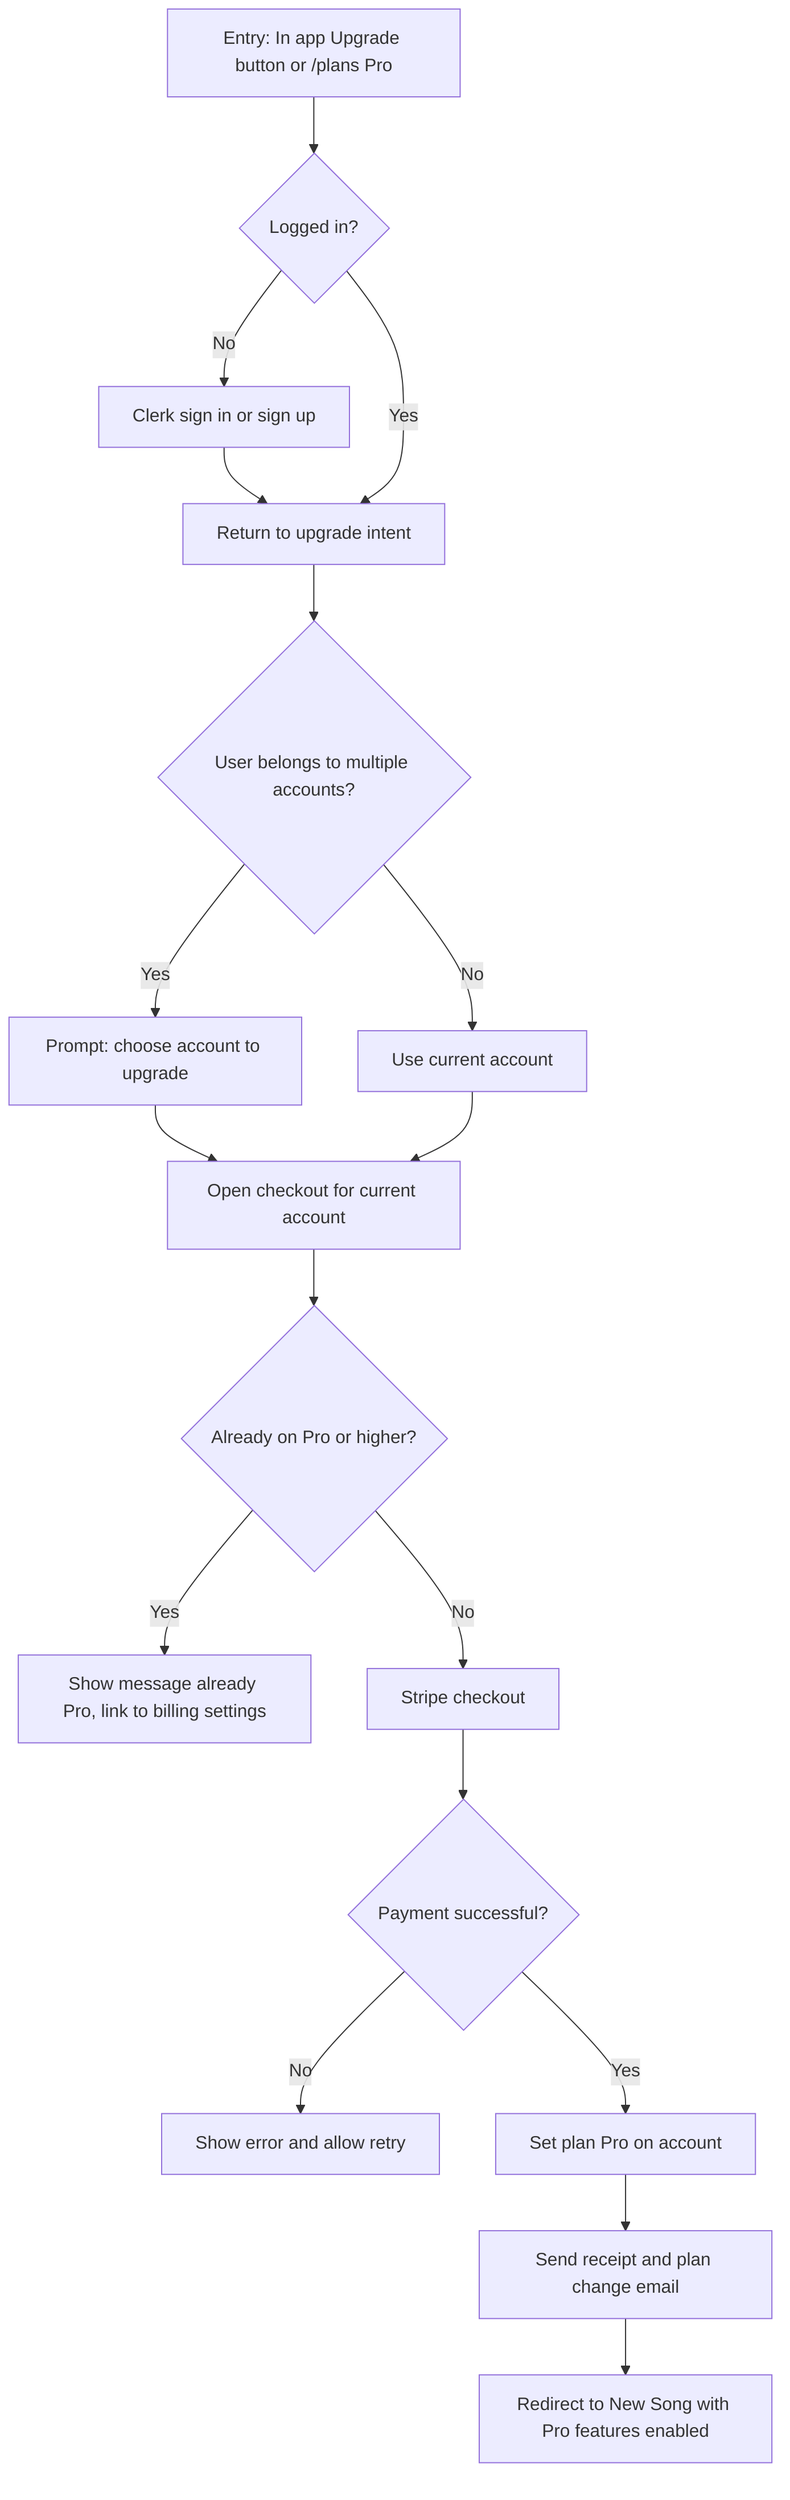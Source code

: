 flowchart TD
  A[Entry: In app Upgrade button or /plans Pro] --> B{Logged in?}
  B -- No --> C[Clerk sign in or sign up]
  C --> D[Return to upgrade intent]

  B -- Yes --> D[Return to upgrade intent]

  D --> E{User belongs to multiple accounts?}
  E -- Yes --> F[Prompt: choose account to upgrade]
  E -- No --> G[Use current account]

  F --> H[Open checkout for selected account]
  G --> H[Open checkout for current account]

  H --> I{Already on Pro or higher?}
  I -- Yes --> J[Show message already Pro, link to billing settings]
  I -- No --> K[Stripe checkout]

  K --> L{Payment successful?}
  L -- No --> M[Show error and allow retry]
  L -- Yes --> N[Set plan Pro on account]
  N --> O[Send receipt and plan change email]
  O --> P[Redirect to New Song with Pro features enabled]
